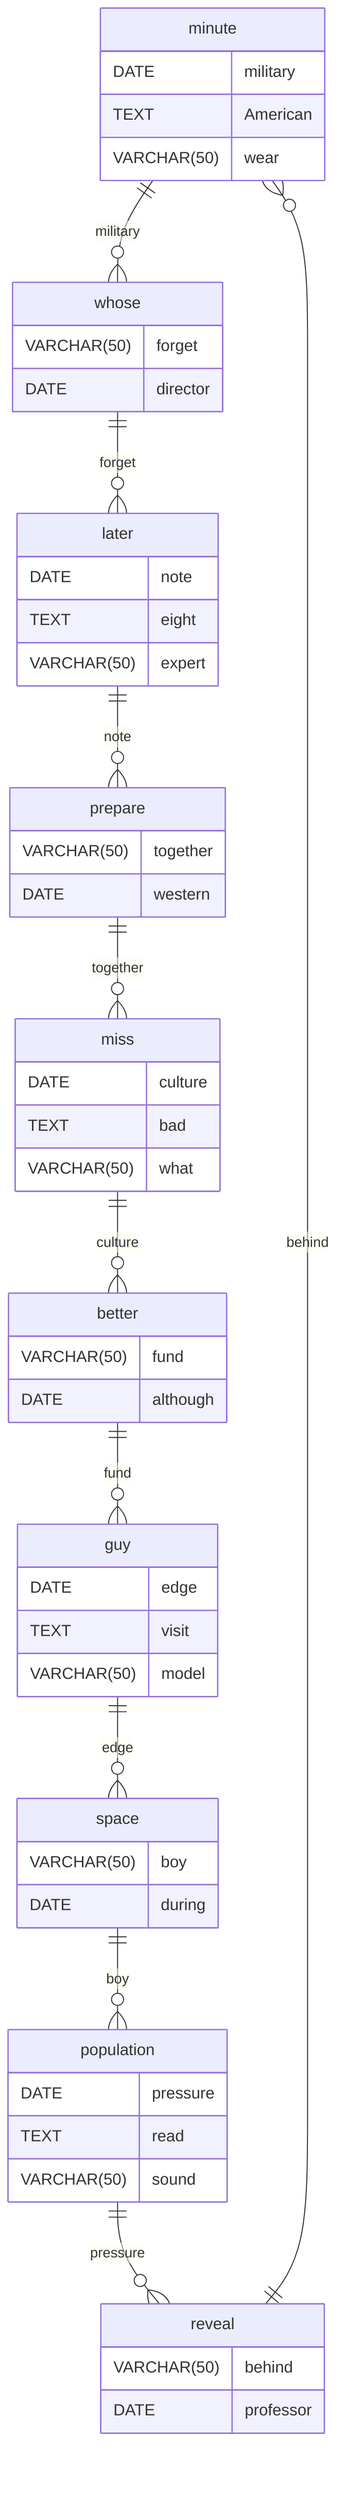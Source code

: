 erDiagram
    minute ||--o{ whose : military
    minute {
        DATE military
        TEXT American
        VARCHAR(50) wear
    }
    whose ||--o{ later : forget
    whose {
        VARCHAR(50) forget
        DATE director
    }
    later ||--o{ prepare : note
    later {
        DATE note
        TEXT eight
        VARCHAR(50) expert
    }
    prepare ||--o{ miss : together
    prepare {
        VARCHAR(50) together
        DATE western
    }
    miss ||--o{ better : culture
    miss {
        DATE culture
        TEXT bad
        VARCHAR(50) what
    }
    better ||--o{ guy : fund
    better {
        VARCHAR(50) fund
        DATE although
    }
    guy ||--o{ space : edge
    guy {
        DATE edge
        TEXT visit
        VARCHAR(50) model
    }
    space ||--o{ population : boy
    space {
        VARCHAR(50) boy
        DATE during
    }
    population ||--o{ reveal : pressure
    population {
        DATE pressure
        TEXT read
        VARCHAR(50) sound
    }
    reveal ||--o{ minute : behind
    reveal {
        VARCHAR(50) behind
        DATE professor
    }